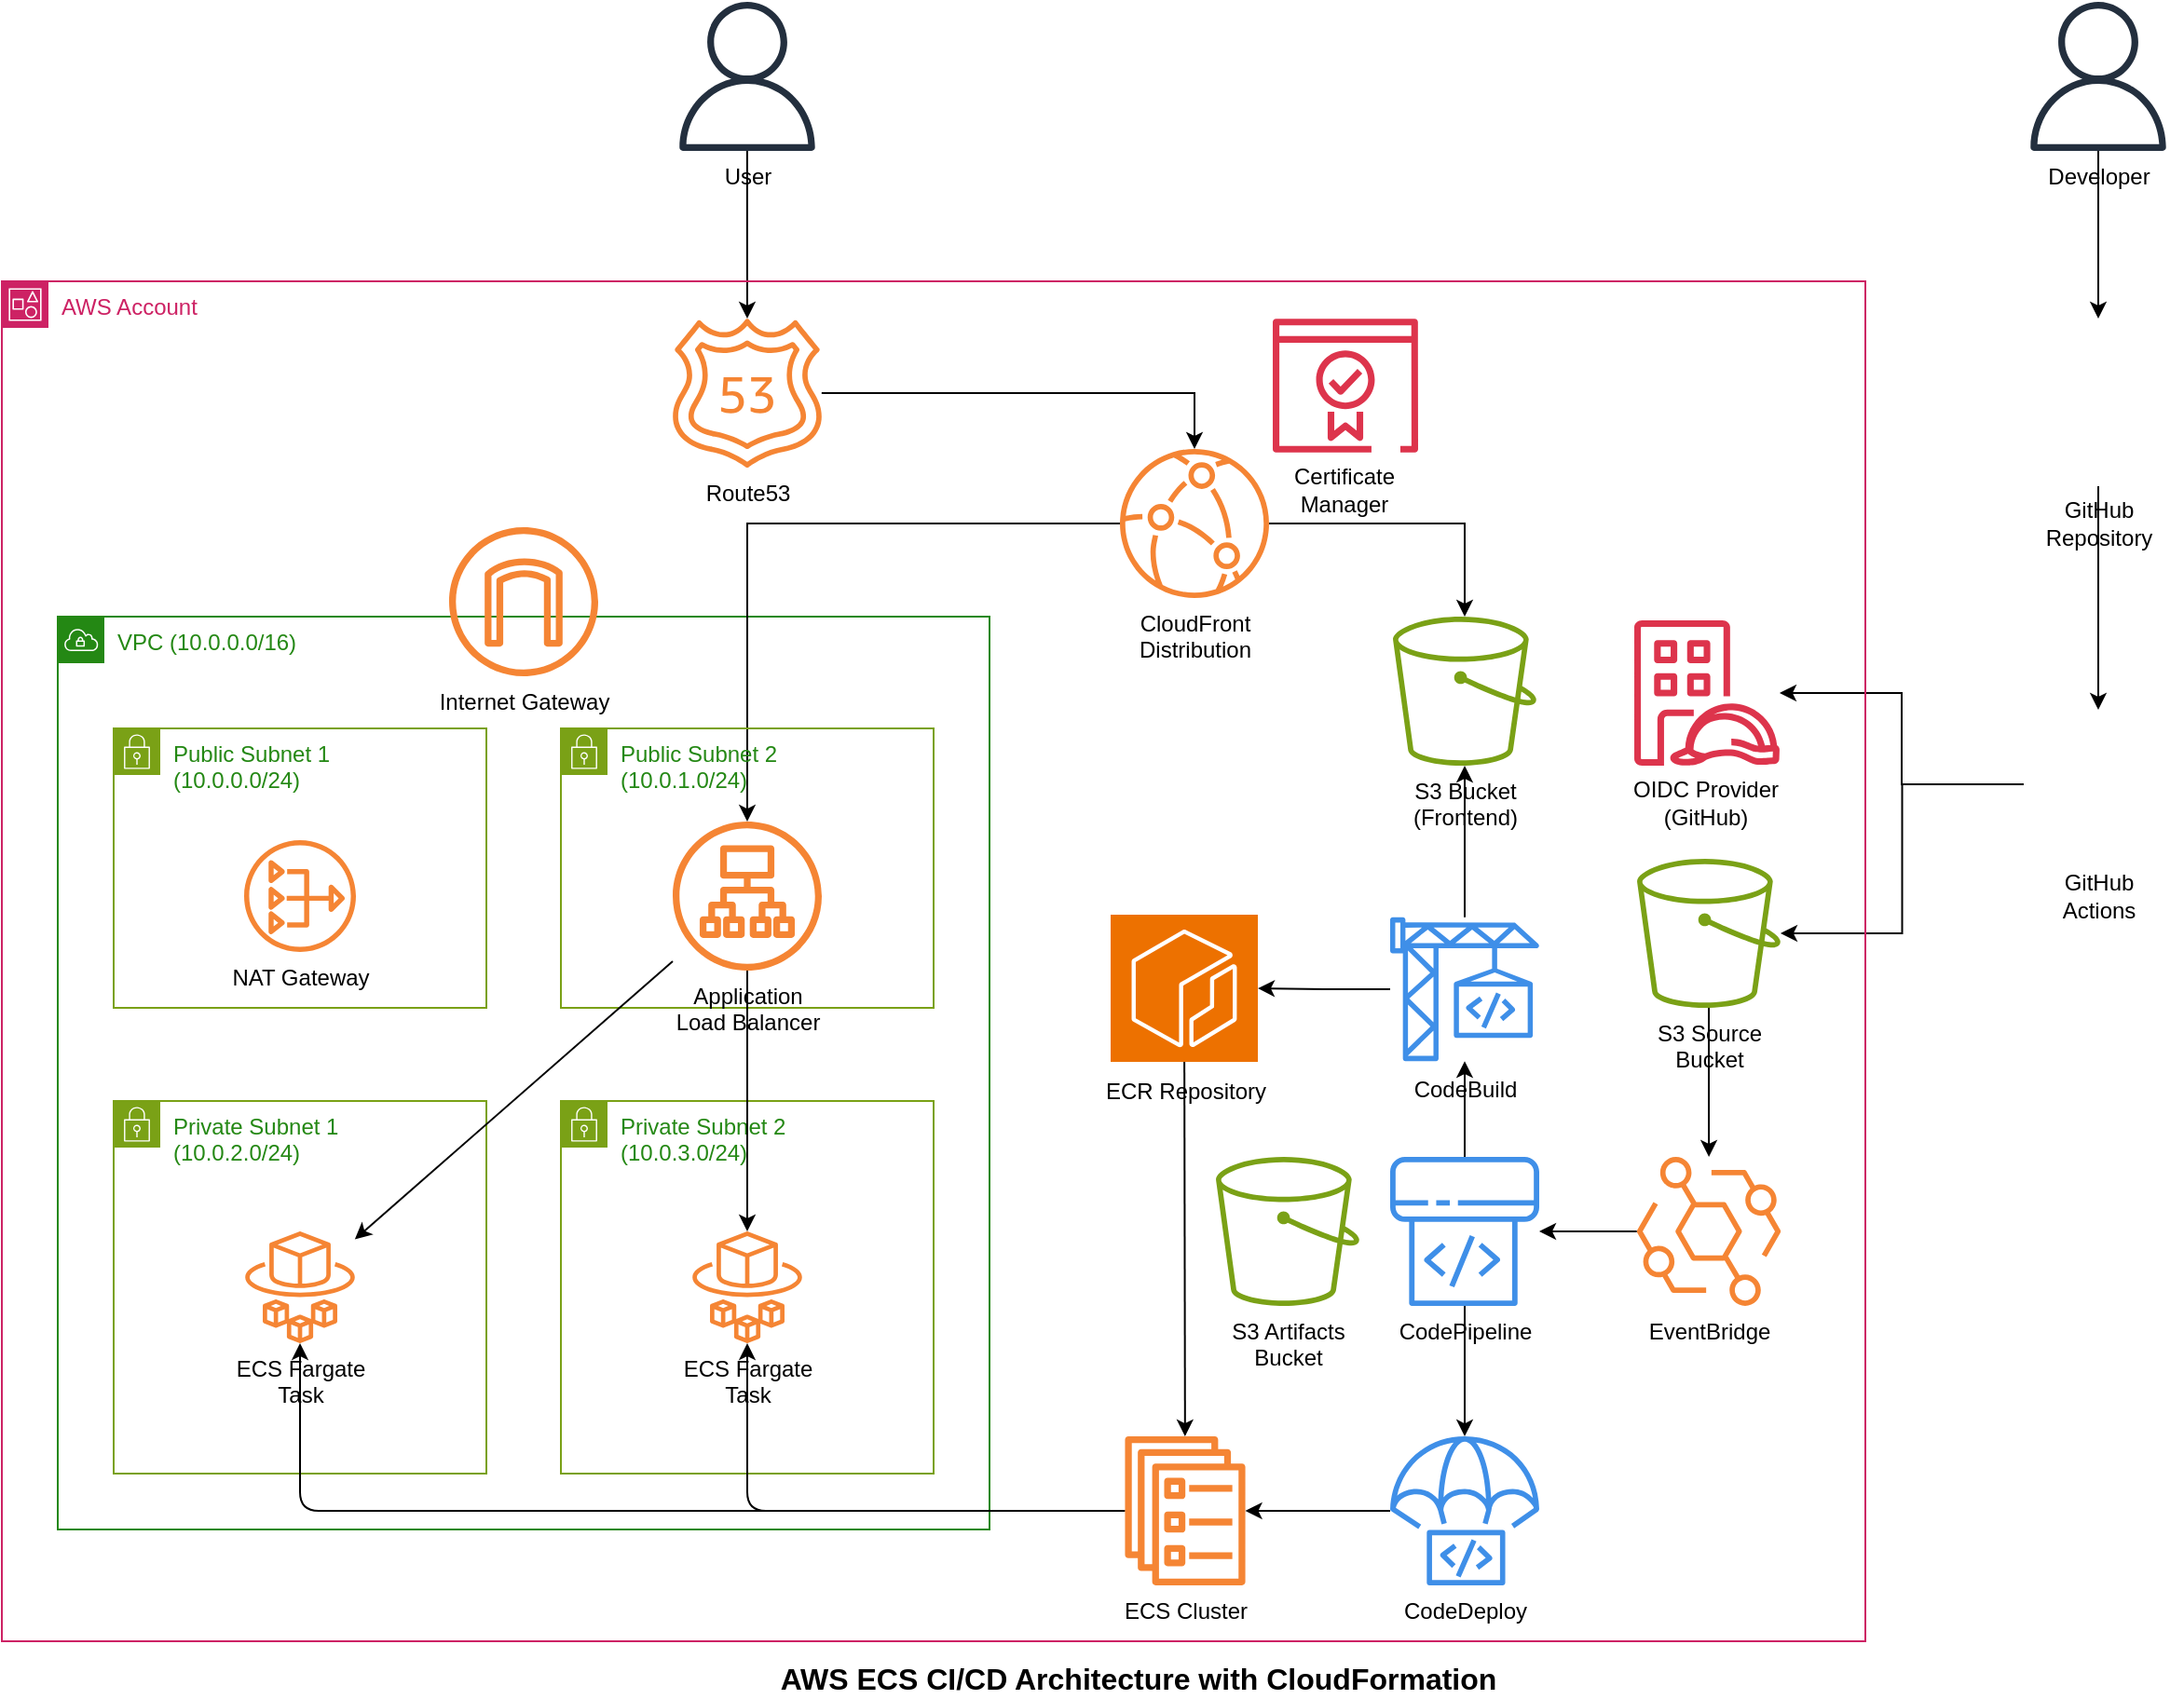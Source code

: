 <mxfile>
    <diagram name="AWS ECS CI/CD Architecture" id="aws-architecture">
        <mxGraphModel dx="1733" dy="1145" grid="0" gridSize="10" guides="1" tooltips="1" connect="1" arrows="1" fold="1" page="0" pageScale="1" pageWidth="1169" pageHeight="827" math="0" shadow="0">
            <root>
                <mxCell id="0"/>
                <mxCell id="1" parent="0"/>
                <mxCell id="vpc" value="VPC (10.0.0.0/16)" style="points=[[0,0],[0.25,0],[0.5,0],[0.75,0],[1,0],[1,0.25],[1,0.5],[1,0.75],[1,1],[0.75,1],[0.5,1],[0.25,1],[0,1],[0,0.75],[0,0.5],[0,0.25]];outlineConnect=0;gradientColor=none;html=1;whiteSpace=wrap;fontSize=12;fontStyle=0;container=0;pointerEvents=0;collapsible=0;recursiveResize=0;shape=mxgraph.aws4.group;grIcon=mxgraph.aws4.group_vpc;strokeColor=#248814;fillColor=none;verticalAlign=top;align=left;spacingLeft=30;fontColor=#248814;dashed=0;" parent="1" vertex="1">
                    <mxGeometry x="-10" y="180" width="500" height="490" as="geometry"/>
                </mxCell>
                <mxCell id="s3-frontend" value="S3 Bucket&#xa;(Frontend)" style="outlineConnect=0;dashed=0;verticalLabelPosition=bottom;verticalAlign=top;align=center;html=1;shape=mxgraph.aws4.s3;fillColor=#7AA116;gradientColor=none;" parent="1" vertex="1">
                    <mxGeometry x="705" y="180" width="80" height="80" as="geometry"/>
                </mxCell>
                <mxCell id="cloudfront" value="CloudFront&#xa;Distribution" style="outlineConnect=0;dashed=0;verticalLabelPosition=bottom;verticalAlign=top;align=center;html=1;shape=mxgraph.aws4.cloudfront;fillColor=#F58534;gradientColor=none;" parent="1" vertex="1">
                    <mxGeometry x="560" y="90" width="80" height="80" as="geometry"/>
                </mxCell>
                <mxCell id="codepipeline" value="CodePipeline" style="outlineConnect=0;dashed=0;verticalLabelPosition=bottom;verticalAlign=top;align=center;html=1;shape=mxgraph.aws4.codepipeline;fillColor=#3F8FE8;gradientColor=none;" parent="1" vertex="1">
                    <mxGeometry x="705" y="470" width="80" height="80" as="geometry"/>
                </mxCell>
                <mxCell id="codebuild" value="CodeBuild" style="outlineConnect=0;dashed=0;verticalLabelPosition=bottom;verticalAlign=top;align=center;html=1;shape=mxgraph.aws4.codebuild;fillColor=#3F8FE8;gradientColor=none;" parent="1" vertex="1">
                    <mxGeometry x="705" y="340" width="80" height="80" as="geometry"/>
                </mxCell>
                <mxCell id="codedeploy" value="CodeDeploy" style="outlineConnect=0;dashed=0;verticalLabelPosition=bottom;verticalAlign=top;align=center;html=1;shape=mxgraph.aws4.codedeploy;fillColor=#3F8FE8;gradientColor=none;" parent="1" vertex="1">
                    <mxGeometry x="705" y="620" width="80" height="80" as="geometry"/>
                </mxCell>
                <mxCell id="s3-source" value="S3 Source&#xa;Bucket" style="outlineConnect=0;dashed=0;verticalLabelPosition=bottom;verticalAlign=top;align=center;html=1;shape=mxgraph.aws4.s3;fillColor=#7AA116;gradientColor=none;" parent="1" vertex="1">
                    <mxGeometry x="836" y="310" width="80" height="80" as="geometry"/>
                </mxCell>
                <mxCell id="s3-artifacts" value="S3 Artifacts&#xa;Bucket" style="outlineConnect=0;dashed=0;verticalLabelPosition=bottom;verticalAlign=top;align=center;html=1;shape=mxgraph.aws4.s3;fillColor=#7AA116;gradientColor=none;" parent="1" vertex="1">
                    <mxGeometry x="610" y="470" width="80" height="80" as="geometry"/>
                </mxCell>
                <mxCell id="eventbridge" value="EventBridge" style="outlineConnect=0;dashed=0;verticalLabelPosition=bottom;verticalAlign=top;align=center;html=1;shape=mxgraph.aws4.eventbridge;fillColor=#F58534;gradientColor=none;" parent="1" vertex="1">
                    <mxGeometry x="836" y="470" width="80" height="80" as="geometry"/>
                </mxCell>
                <mxCell id="user" value="User" style="outlineConnect=0;dashed=0;verticalLabelPosition=bottom;verticalAlign=top;align=center;html=1;shape=mxgraph.aws4.user;fillColor=#232F3E;gradientColor=none;" parent="1" vertex="1">
                    <mxGeometry x="320" y="-150" width="80" height="80" as="geometry"/>
                </mxCell>
                <mxCell id="conn1" style="edgeStyle=orthogonalEdgeStyle;rounded=0;orthogonalLoop=1;jettySize=auto;html=1;" parent="1" source="user" target="route53" edge="1">
                    <mxGeometry relative="1" as="geometry"/>
                </mxCell>
                <mxCell id="conn2" style="edgeStyle=orthogonalEdgeStyle;rounded=0;orthogonalLoop=1;jettySize=auto;html=1;" parent="1" source="route53" target="cloudfront" edge="1">
                    <mxGeometry relative="1" as="geometry">
                        <Array as="points">
                            <mxPoint x="600" y="60"/>
                        </Array>
                    </mxGeometry>
                </mxCell>
                <mxCell id="conn3" style="edgeStyle=orthogonalEdgeStyle;rounded=0;orthogonalLoop=1;jettySize=auto;html=1;" parent="1" source="cloudfront" target="s3-frontend" edge="1">
                    <mxGeometry relative="1" as="geometry"/>
                </mxCell>
                <mxCell id="conn4" style="edgeStyle=orthogonalEdgeStyle;rounded=0;orthogonalLoop=1;jettySize=auto;html=1;" parent="1" source="cloudfront" target="alb" edge="1">
                    <mxGeometry relative="1" as="geometry"/>
                </mxCell>
                <mxCell id="conn8" style="edgeStyle=orthogonalEdgeStyle;rounded=0;orthogonalLoop=1;jettySize=auto;html=1;exitX=0;exitY=0.5;exitDx=0;exitDy=0;" parent="1" source="28" target="s3-source" edge="1">
                    <mxGeometry relative="1" as="geometry">
                        <mxPoint x="1080.909" y="280" as="sourcePoint"/>
                    </mxGeometry>
                </mxCell>
                <mxCell id="conn9" style="edgeStyle=orthogonalEdgeStyle;rounded=0;orthogonalLoop=1;jettySize=auto;html=1;" parent="1" source="s3-source" target="eventbridge" edge="1">
                    <mxGeometry relative="1" as="geometry"/>
                </mxCell>
                <mxCell id="conn10" style="edgeStyle=orthogonalEdgeStyle;rounded=0;orthogonalLoop=1;jettySize=auto;html=1;" parent="1" source="eventbridge" target="codepipeline" edge="1">
                    <mxGeometry relative="1" as="geometry"/>
                </mxCell>
                <mxCell id="conn11" style="edgeStyle=orthogonalEdgeStyle;rounded=0;orthogonalLoop=1;jettySize=auto;html=1;" parent="1" source="codepipeline" target="codebuild" edge="1">
                    <mxGeometry relative="1" as="geometry"/>
                </mxCell>
                <mxCell id="conn12" style="edgeStyle=orthogonalEdgeStyle;rounded=0;orthogonalLoop=1;jettySize=auto;html=1;" parent="1" source="codepipeline" target="codedeploy" edge="1">
                    <mxGeometry relative="1" as="geometry"/>
                </mxCell>
                <mxCell id="conn13" style="edgeStyle=orthogonalEdgeStyle;rounded=0;orthogonalLoop=1;jettySize=auto;html=1;entryX=1;entryY=0.5;entryDx=0;entryDy=0;entryPerimeter=0;" parent="1" source="codebuild" target="5" edge="1">
                    <mxGeometry relative="1" as="geometry">
                        <mxPoint x="640" y="380" as="targetPoint"/>
                    </mxGeometry>
                </mxCell>
                <mxCell id="conn14" style="edgeStyle=orthogonalEdgeStyle;rounded=0;orthogonalLoop=1;jettySize=auto;html=1;" parent="1" source="codebuild" target="s3-frontend" edge="1">
                    <mxGeometry relative="1" as="geometry"/>
                </mxCell>
                <mxCell id="conn15" style="edgeStyle=orthogonalEdgeStyle;rounded=0;orthogonalLoop=1;jettySize=auto;html=1;" parent="1" source="codedeploy" target="ecs-cluster" edge="1">
                    <mxGeometry relative="1" as="geometry"/>
                </mxCell>
                <mxCell id="title" value="AWS ECS CI/CD Architecture with CloudFormation" style="text;html=1;strokeColor=none;fillColor=none;align=center;verticalAlign=middle;whiteSpace=wrap;rounded=0;fontSize=16;fontStyle=1;" parent="1" vertex="1">
                    <mxGeometry x="370" y="740" width="400" height="20" as="geometry"/>
                </mxCell>
                <mxCell id="igw" value="Internet Gateway" style="outlineConnect=0;dashed=0;verticalLabelPosition=bottom;verticalAlign=top;align=center;html=1;shape=mxgraph.aws4.internet_gateway;fillColor=#F58534;gradientColor=none;" parent="1" vertex="1">
                    <mxGeometry x="200" y="132" width="80" height="80" as="geometry"/>
                </mxCell>
                <mxCell id="public-subnet-1" value="Public Subnet 1&#xa;(10.0.0.0/24)" style="points=[[0,0],[0.25,0],[0.5,0],[0.75,0],[1,0],[1,0.25],[1,0.5],[1,0.75],[1,1],[0.75,1],[0.5,1],[0.25,1],[0,1],[0,0.75],[0,0.5],[0,0.25]];outlineConnect=0;gradientColor=none;html=1;whiteSpace=wrap;fontSize=12;fontStyle=0;container=1;pointerEvents=0;collapsible=0;recursiveResize=0;shape=mxgraph.aws4.group;grIcon=mxgraph.aws4.group_security_group;strokeColor=#7AA116;fillColor=none;verticalAlign=top;align=left;spacingLeft=30;fontColor=#248814;dashed=0;" parent="1" vertex="1">
                    <mxGeometry x="20" y="240" width="200" height="150" as="geometry"/>
                </mxCell>
                <mxCell id="nat-gateway" value="NAT Gateway" style="outlineConnect=0;dashed=0;verticalLabelPosition=bottom;verticalAlign=top;align=center;html=1;shape=mxgraph.aws4.nat_gateway;fillColor=#F58534;gradientColor=none;" parent="public-subnet-1" vertex="1">
                    <mxGeometry x="60" y="60" width="80" height="60" as="geometry"/>
                </mxCell>
                <mxCell id="public-subnet-2" value="Public Subnet 2&#xa;(10.0.1.0/24)" style="points=[[0,0],[0.25,0],[0.5,0],[0.75,0],[1,0],[1,0.25],[1,0.5],[1,0.75],[1,1],[0.75,1],[0.5,1],[0.25,1],[0,1],[0,0.75],[0,0.5],[0,0.25]];outlineConnect=0;gradientColor=none;html=1;whiteSpace=wrap;fontSize=12;fontStyle=0;container=1;pointerEvents=0;collapsible=0;recursiveResize=0;shape=mxgraph.aws4.group;grIcon=mxgraph.aws4.group_security_group;strokeColor=#7AA116;fillColor=none;verticalAlign=top;align=left;spacingLeft=30;fontColor=#248814;dashed=0;" parent="1" vertex="1">
                    <mxGeometry x="260" y="240" width="200" height="150" as="geometry"/>
                </mxCell>
                <mxCell id="alb" value="Application&#xa;Load Balancer" style="outlineConnect=0;dashed=0;verticalLabelPosition=bottom;verticalAlign=top;align=center;html=1;shape=mxgraph.aws4.application_load_balancer;fillColor=#F58534;gradientColor=none;" parent="public-subnet-2" vertex="1">
                    <mxGeometry x="60" y="50" width="80" height="80" as="geometry"/>
                </mxCell>
                <mxCell id="private-subnet-1" value="Private Subnet 1&#xa;(10.0.2.0/24)" style="points=[[0,0],[0.25,0],[0.5,0],[0.75,0],[1,0],[1,0.25],[1,0.5],[1,0.75],[1,1],[0.75,1],[0.5,1],[0.25,1],[0,1],[0,0.75],[0,0.5],[0,0.25]];outlineConnect=0;gradientColor=none;html=1;whiteSpace=wrap;fontSize=12;fontStyle=0;container=1;pointerEvents=0;collapsible=0;recursiveResize=0;shape=mxgraph.aws4.group;grIcon=mxgraph.aws4.group_security_group;strokeColor=#7AA116;fillColor=none;verticalAlign=top;align=left;spacingLeft=30;fontColor=#248814;dashed=0;" parent="1" vertex="1">
                    <mxGeometry x="20" y="440" width="200" height="200" as="geometry"/>
                </mxCell>
                <mxCell id="ecs-task-1" value="ECS Fargate&#xa;Task" style="outlineConnect=0;dashed=0;verticalLabelPosition=bottom;verticalAlign=top;align=center;html=1;shape=mxgraph.aws4.fargate;fillColor=#F58534;gradientColor=none;" parent="private-subnet-1" vertex="1">
                    <mxGeometry x="60" y="70" width="80" height="60" as="geometry"/>
                </mxCell>
                <mxCell id="private-subnet-2" value="Private Subnet 2&#xa;(10.0.3.0/24)" style="points=[[0,0],[0.25,0],[0.5,0],[0.75,0],[1,0],[1,0.25],[1,0.5],[1,0.75],[1,1],[0.75,1],[0.5,1],[0.25,1],[0,1],[0,0.75],[0,0.5],[0,0.25]];outlineConnect=0;gradientColor=none;html=1;whiteSpace=wrap;fontSize=12;fontStyle=0;container=1;pointerEvents=0;collapsible=0;recursiveResize=0;shape=mxgraph.aws4.group;grIcon=mxgraph.aws4.group_security_group;strokeColor=#7AA116;fillColor=none;verticalAlign=top;align=left;spacingLeft=30;fontColor=#248814;dashed=0;" parent="1" vertex="1">
                    <mxGeometry x="260" y="440" width="200" height="200" as="geometry"/>
                </mxCell>
                <mxCell id="ecs-task-2" value="ECS Fargate&#xa;Task" style="outlineConnect=0;dashed=0;verticalLabelPosition=bottom;verticalAlign=top;align=center;html=1;shape=mxgraph.aws4.fargate;fillColor=#F58534;gradientColor=none;" parent="private-subnet-2" vertex="1">
                    <mxGeometry x="60" y="70" width="80" height="60" as="geometry"/>
                </mxCell>
                <mxCell id="9" style="edgeStyle=orthogonalEdgeStyle;html=1;" parent="1" source="ecs-cluster" target="ecs-task-2" edge="1">
                    <mxGeometry relative="1" as="geometry"/>
                </mxCell>
                <mxCell id="10" style="edgeStyle=orthogonalEdgeStyle;html=1;" parent="1" source="ecs-cluster" target="ecs-task-1" edge="1">
                    <mxGeometry relative="1" as="geometry"/>
                </mxCell>
                <mxCell id="ecs-cluster" value="ECS Cluster" style="outlineConnect=0;dashed=0;verticalLabelPosition=bottom;verticalAlign=top;align=center;html=1;shape=mxgraph.aws4.ecs_service;fillColor=#F58534;gradientColor=none;" parent="1" vertex="1">
                    <mxGeometry x="555" y="620" width="80" height="80" as="geometry"/>
                </mxCell>
                <mxCell id="conn7" style="edgeStyle=orthogonalEdgeStyle;rounded=0;orthogonalLoop=1;jettySize=auto;html=1;exitX=0;exitY=0.5;exitDx=0;exitDy=0;" parent="1" source="28" target="15" edge="1">
                    <mxGeometry relative="1" as="geometry">
                        <mxPoint x="1080.909" y="280" as="sourcePoint"/>
                        <mxPoint x="940" y="200" as="targetPoint"/>
                    </mxGeometry>
                </mxCell>
                <mxCell id="conn5" style="rounded=0;orthogonalLoop=1;jettySize=auto;html=1;" parent="1" source="alb" target="ecs-task-1" edge="1">
                    <mxGeometry relative="1" as="geometry"/>
                </mxCell>
                <mxCell id="conn6" style="edgeStyle=orthogonalEdgeStyle;rounded=0;orthogonalLoop=1;jettySize=auto;html=1;" parent="1" source="alb" target="ecs-task-2" edge="1">
                    <mxGeometry relative="1" as="geometry"/>
                </mxCell>
                <mxCell id="7" value="" style="group" parent="1" vertex="1" connectable="0">
                    <mxGeometry x="540" y="340" width="110" height="110" as="geometry"/>
                </mxCell>
                <mxCell id="5" value="" style="sketch=0;points=[[0,0,0],[0.25,0,0],[0.5,0,0],[0.75,0,0],[1,0,0],[0,1,0],[0.25,1,0],[0.5,1,0],[0.75,1,0],[1,1,0],[0,0.25,0],[0,0.5,0],[0,0.75,0],[1,0.25,0],[1,0.5,0],[1,0.75,0]];outlineConnect=0;fontColor=#232F3E;fillColor=#ED7100;strokeColor=#ffffff;dashed=0;verticalLabelPosition=bottom;verticalAlign=top;align=center;html=1;fontSize=12;fontStyle=0;aspect=fixed;shape=mxgraph.aws4.resourceIcon;resIcon=mxgraph.aws4.ecr;" parent="7" vertex="1">
                    <mxGeometry x="15" width="79" height="79" as="geometry"/>
                </mxCell>
                <mxCell id="6" value="&lt;span style=&quot;color: rgb(0, 0, 0);&quot;&gt;ECR Repository&lt;/span&gt;" style="text;html=1;align=center;verticalAlign=middle;resizable=0;points=[];autosize=1;strokeColor=none;fillColor=none;" parent="7" vertex="1">
                    <mxGeometry y="80" width="110" height="30" as="geometry"/>
                </mxCell>
                <mxCell id="11" style="edgeStyle=none;html=1;" parent="1" source="5" target="ecs-cluster" edge="1">
                    <mxGeometry relative="1" as="geometry"/>
                </mxCell>
                <mxCell id="17" value="" style="group" parent="1" vertex="1" connectable="0">
                    <mxGeometry x="824" y="182" width="100" height="118" as="geometry"/>
                </mxCell>
                <mxCell id="15" value="" style="sketch=0;outlineConnect=0;fontColor=#232F3E;gradientColor=none;fillColor=#DD344C;strokeColor=none;dashed=0;verticalLabelPosition=bottom;verticalAlign=top;align=center;html=1;fontSize=12;fontStyle=0;aspect=fixed;pointerEvents=1;shape=mxgraph.aws4.identity_access_management_iam_roles_anywhere;" parent="17" vertex="1">
                    <mxGeometry x="12" width="78" height="78" as="geometry"/>
                </mxCell>
                <mxCell id="16" value="&lt;span style=&quot;color: rgb(0, 0, 0);&quot;&gt;OIDC Provider&lt;/span&gt;&lt;br&gt;&lt;span style=&quot;color: rgb(0, 0, 0);&quot;&gt;(GitHub)&lt;/span&gt;" style="text;html=1;align=center;verticalAlign=middle;resizable=0;points=[];autosize=1;strokeColor=none;fillColor=none;" parent="17" vertex="1">
                    <mxGeometry y="78" width="100" height="40" as="geometry"/>
                </mxCell>
                <mxCell id="29" style="edgeStyle=none;html=1;" parent="1" source="18" target="28" edge="1">
                    <mxGeometry relative="1" as="geometry"/>
                </mxCell>
                <mxCell id="23" value="AWS Account" style="points=[[0,0],[0.25,0],[0.5,0],[0.75,0],[1,0],[1,0.25],[1,0.5],[1,0.75],[1,1],[0.75,1],[0.5,1],[0.25,1],[0,1],[0,0.75],[0,0.5],[0,0.25]];outlineConnect=0;gradientColor=none;html=1;whiteSpace=wrap;fontSize=12;fontStyle=0;container=0;pointerEvents=0;collapsible=0;recursiveResize=0;shape=mxgraph.aws4.group;grIcon=mxgraph.aws4.group_account;strokeColor=#CD2264;fillColor=none;verticalAlign=top;align=left;spacingLeft=30;fontColor=#CD2264;dashed=0;" parent="1" vertex="1">
                    <mxGeometry x="-40" width="1000" height="730" as="geometry"/>
                </mxCell>
                <mxCell id="27" style="edgeStyle=none;html=1;entryX=0.5;entryY=0;entryDx=0;entryDy=0;" parent="1" source="26" target="18" edge="1">
                    <mxGeometry relative="1" as="geometry"/>
                </mxCell>
                <mxCell id="26" value="Developer" style="outlineConnect=0;dashed=0;verticalLabelPosition=bottom;verticalAlign=top;align=center;html=1;shape=mxgraph.aws4.user;fillColor=#232F3E;gradientColor=none;" parent="1" vertex="1">
                    <mxGeometry x="1045" y="-150" width="80" height="80" as="geometry"/>
                </mxCell>
                <mxCell id="30" value="" style="group" parent="1" vertex="1" connectable="0">
                    <mxGeometry x="1040" y="20" width="90" height="130" as="geometry"/>
                </mxCell>
                <mxCell id="18" value="" style="shape=image;verticalLabelPosition=bottom;labelBackgroundColor=default;verticalAlign=top;aspect=fixed;imageAspect=0;image=https://cdn.pixabay.com/photo/2022/01/30/13/33/github-6980894_960_720.png;" parent="30" vertex="1">
                    <mxGeometry width="90" height="90" as="geometry"/>
                </mxCell>
                <mxCell id="22" value="&lt;span style=&quot;color: rgb(0, 0, 0);&quot;&gt;GitHub&lt;/span&gt;&lt;br&gt;&lt;span style=&quot;color: rgb(0, 0, 0);&quot;&gt;Repository&lt;/span&gt;" style="text;html=1;align=center;verticalAlign=middle;resizable=0;points=[];autosize=1;strokeColor=none;fillColor=none;" parent="30" vertex="1">
                    <mxGeometry x="5" y="90" width="80" height="40" as="geometry"/>
                </mxCell>
                <mxCell id="route53" value="Route53" style="outlineConnect=0;dashed=0;verticalLabelPosition=bottom;verticalAlign=top;align=center;html=1;shape=mxgraph.aws4.route_53;fillColor=#F58534;gradientColor=none;" parent="1" vertex="1">
                    <mxGeometry x="320" y="20" width="80" height="80" as="geometry"/>
                </mxCell>
                <mxCell id="14" value="" style="group" parent="1" vertex="1" connectable="0">
                    <mxGeometry x="640" y="20" width="80" height="112" as="geometry"/>
                </mxCell>
                <mxCell id="12" value="" style="sketch=0;outlineConnect=0;fontColor=#232F3E;gradientColor=none;fillColor=#DD344C;strokeColor=none;dashed=0;verticalLabelPosition=bottom;verticalAlign=top;align=center;html=1;fontSize=12;fontStyle=0;aspect=fixed;pointerEvents=1;shape=mxgraph.aws4.certificate_manager_2;" parent="14" vertex="1">
                    <mxGeometry x="2" width="78" height="72" as="geometry"/>
                </mxCell>
                <mxCell id="13" value="Certificate&lt;div&gt;Manager&lt;/div&gt;" style="text;html=1;align=center;verticalAlign=middle;resizable=0;points=[];autosize=1;strokeColor=none;fillColor=none;" parent="14" vertex="1">
                    <mxGeometry y="72" width="80" height="40" as="geometry"/>
                </mxCell>
                <mxCell id="32" value="" style="group" parent="1" vertex="1" connectable="0">
                    <mxGeometry x="1045" y="230" width="80" height="120" as="geometry"/>
                </mxCell>
                <mxCell id="28" value="" style="shape=image;verticalLabelPosition=bottom;labelBackgroundColor=default;verticalAlign=top;aspect=fixed;imageAspect=0;image=https://oji-cloud.net/wp-content/uploads/2023/05/githubaction.png;" parent="32" vertex="1">
                    <mxGeometry width="80" height="80" as="geometry"/>
                </mxCell>
                <mxCell id="31" value="GitHub&lt;div&gt;Actions&lt;/div&gt;" style="text;html=1;align=center;verticalAlign=middle;resizable=0;points=[];autosize=1;strokeColor=none;fillColor=none;" parent="32" vertex="1">
                    <mxGeometry x="10" y="80" width="60" height="40" as="geometry"/>
                </mxCell>
                <mxCell id="35" value="" style="shape=image;verticalLabelPosition=bottom;labelBackgroundColor=default;verticalAlign=top;aspect=fixed;imageAspect=0;image=https://www.omnitech-inc.com/media/izab4guz/net9.png;" vertex="1" parent="1">
                    <mxGeometry x="404" y="519.5" width="73.8" height="41" as="geometry"/>
                </mxCell>
                <mxCell id="36" value="" style="shape=image;verticalLabelPosition=bottom;labelBackgroundColor=default;verticalAlign=top;aspect=fixed;imageAspect=0;image=https://anteku.jp/blog/wp-content/uploads/2021/12/vue-eyecatch-960x504-1.jpeg;clipPath=inset(24.68% 16.33% 26.58% 15.33%);" vertex="1" parent="1">
                    <mxGeometry x="622" y="215" width="79.87" height="30" as="geometry"/>
                </mxCell>
            </root>
        </mxGraphModel>
    </diagram>
</mxfile>